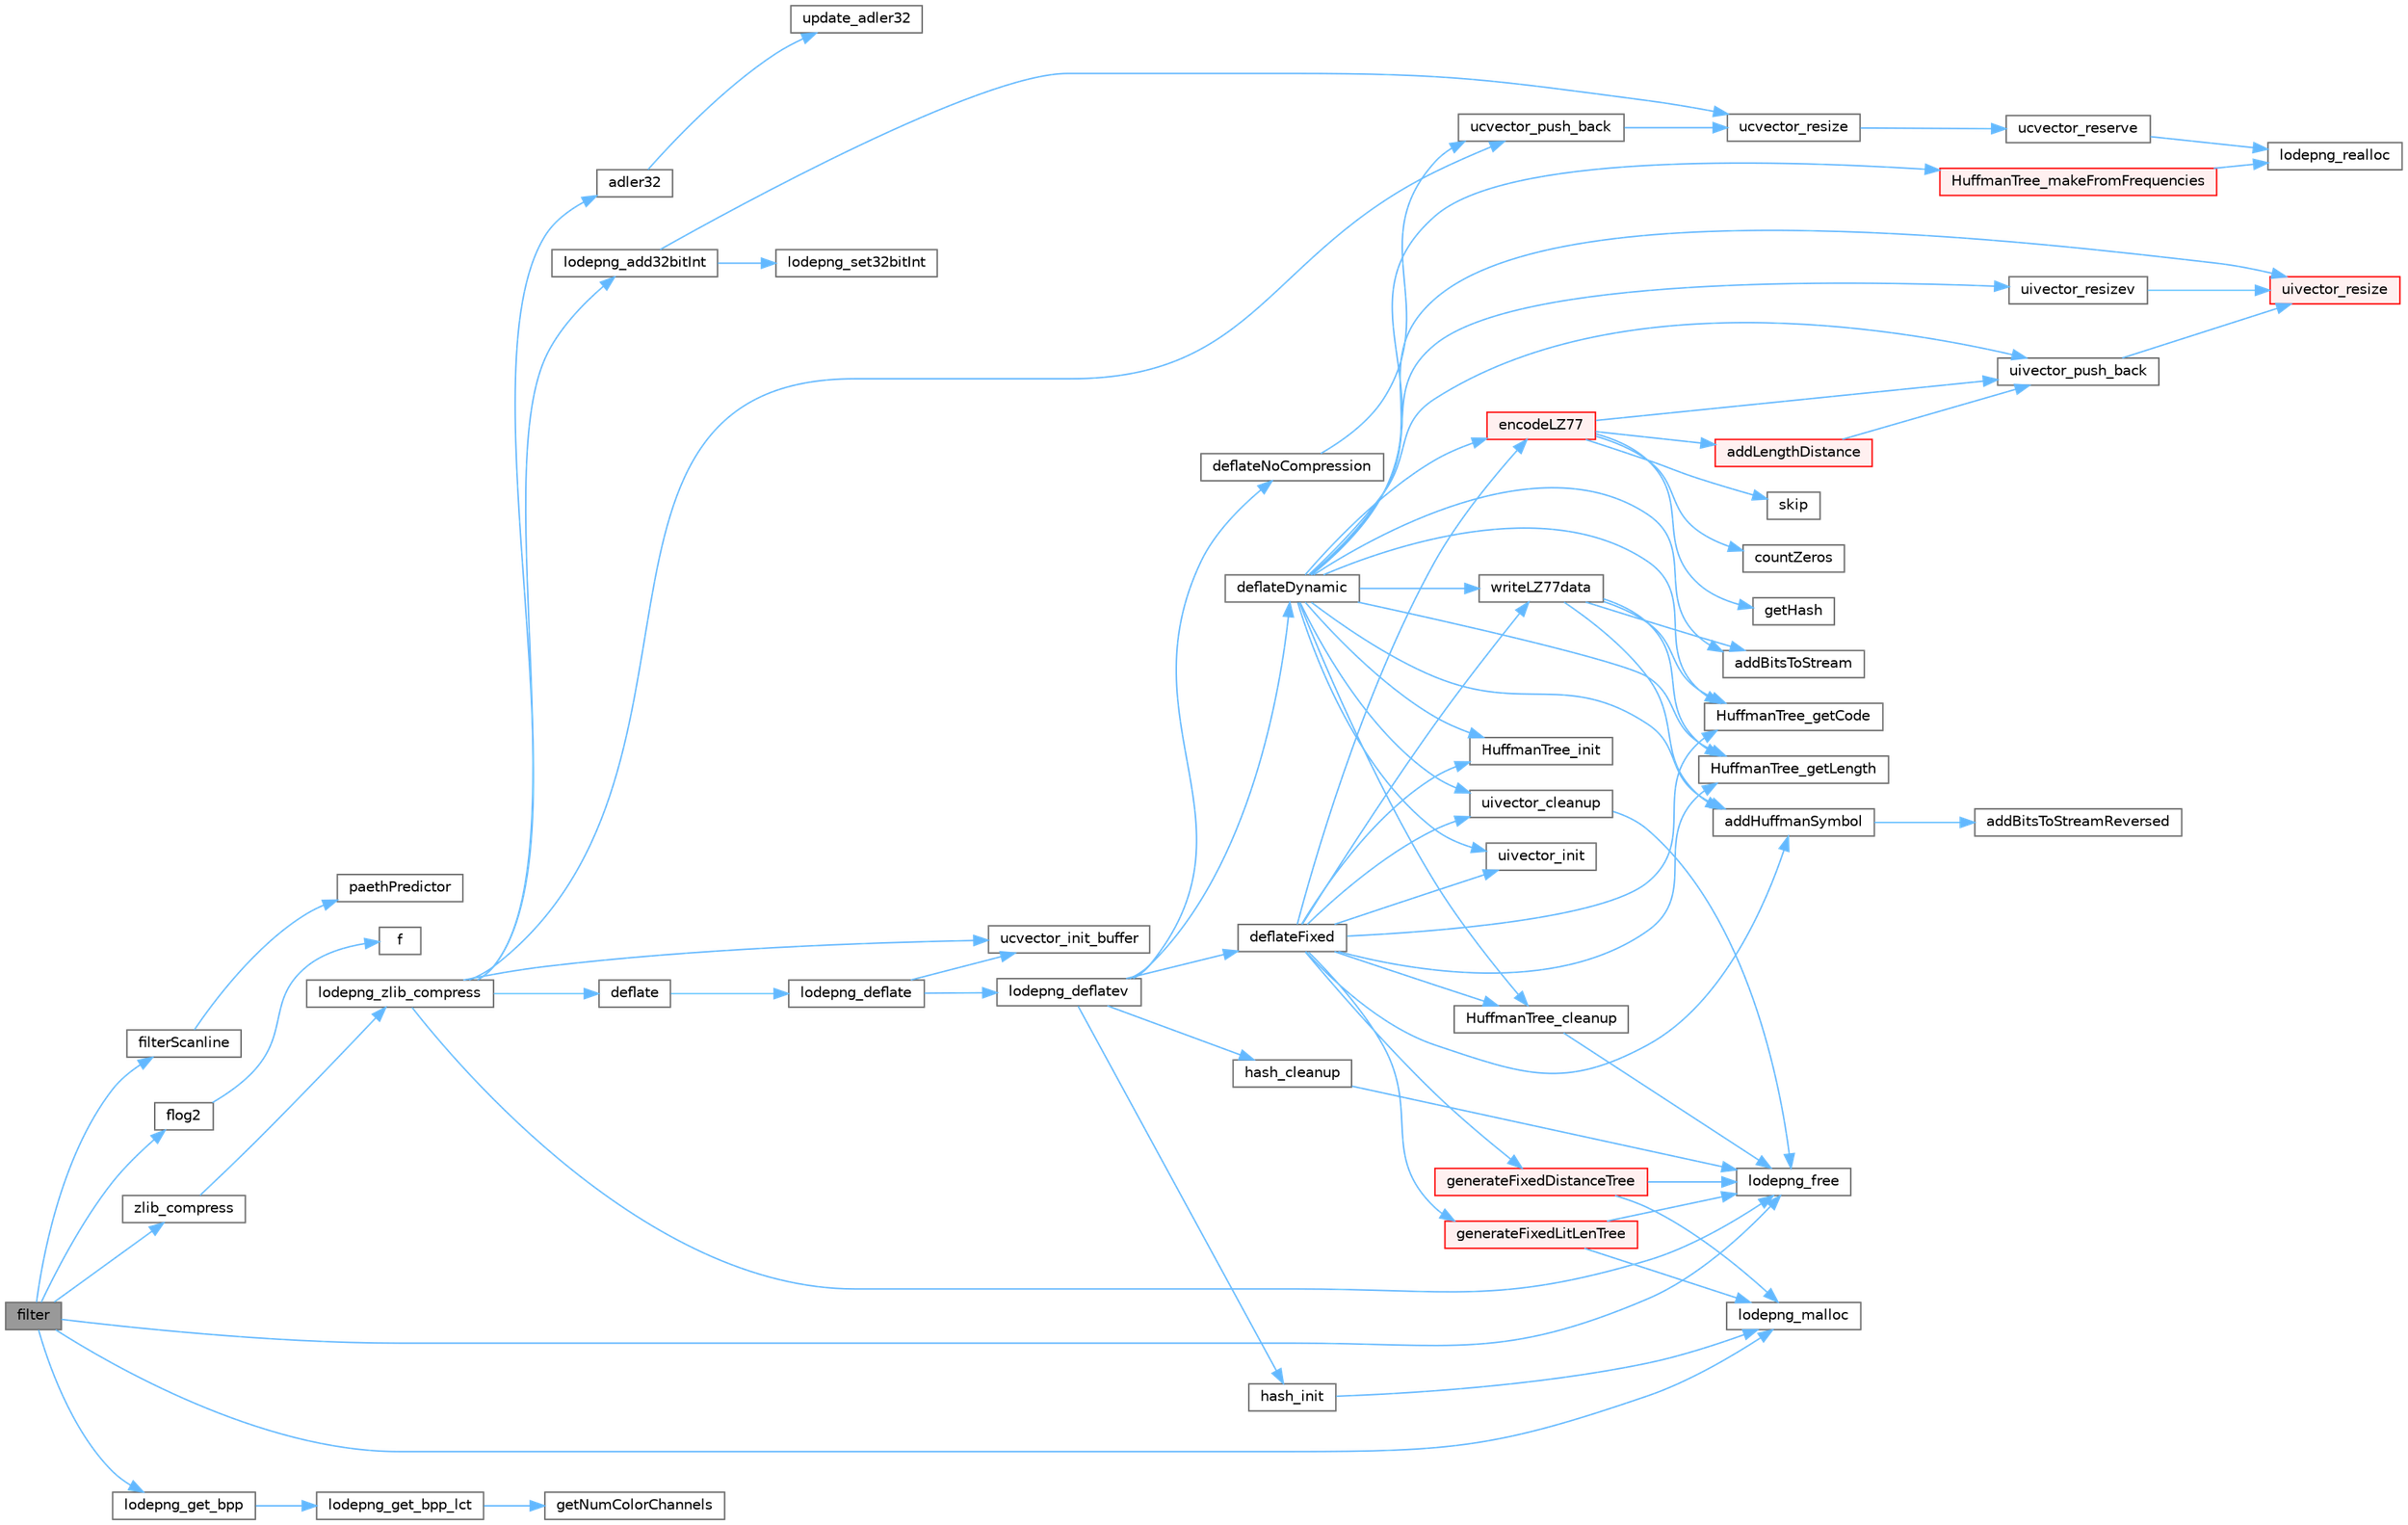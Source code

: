 digraph "filter"
{
 // LATEX_PDF_SIZE
  bgcolor="transparent";
  edge [fontname=Helvetica,fontsize=10,labelfontname=Helvetica,labelfontsize=10];
  node [fontname=Helvetica,fontsize=10,shape=box,height=0.2,width=0.4];
  rankdir="LR";
  Node1 [id="Node000001",label="filter",height=0.2,width=0.4,color="gray40", fillcolor="grey60", style="filled", fontcolor="black",tooltip=" "];
  Node1 -> Node2 [id="edge1_Node000001_Node000002",color="steelblue1",style="solid",tooltip=" "];
  Node2 [id="Node000002",label="filterScanline",height=0.2,width=0.4,color="grey40", fillcolor="white", style="filled",URL="$lodepng_8cpp.html#a8ca5670df4a17d12d10c63d21330c947",tooltip=" "];
  Node2 -> Node3 [id="edge2_Node000002_Node000003",color="steelblue1",style="solid",tooltip=" "];
  Node3 [id="Node000003",label="paethPredictor",height=0.2,width=0.4,color="grey40", fillcolor="white", style="filled",URL="$lodepng_8cpp.html#ae45bdc7316a77f4271d818559b251027",tooltip=" "];
  Node1 -> Node4 [id="edge3_Node000001_Node000004",color="steelblue1",style="solid",tooltip=" "];
  Node4 [id="Node000004",label="flog2",height=0.2,width=0.4,color="grey40", fillcolor="white", style="filled",URL="$lodepng_8cpp.html#a4dae42cc335ba27101cb7bfadbe8737b",tooltip=" "];
  Node4 -> Node5 [id="edge4_Node000004_Node000005",color="steelblue1",style="solid",tooltip=" "];
  Node5 [id="Node000005",label="f",height=0.2,width=0.4,color="grey40", fillcolor="white", style="filled",URL="$cxx11__tensor__map_8cpp.html#a7f507fea02198f6cb81c86640c7b1a4e",tooltip=" "];
  Node1 -> Node6 [id="edge5_Node000001_Node000006",color="steelblue1",style="solid",tooltip=" "];
  Node6 [id="Node000006",label="lodepng_free",height=0.2,width=0.4,color="grey40", fillcolor="white", style="filled",URL="$lodepng_8cpp.html#a5cabd4078527ba33b78791fac7e8b15c",tooltip=" "];
  Node1 -> Node7 [id="edge6_Node000001_Node000007",color="steelblue1",style="solid",tooltip=" "];
  Node7 [id="Node000007",label="lodepng_get_bpp",height=0.2,width=0.4,color="grey40", fillcolor="white", style="filled",URL="$lodepng_8cpp.html#a83344b5c8c5839ca42858dd3578220ef",tooltip=" "];
  Node7 -> Node8 [id="edge7_Node000007_Node000008",color="steelblue1",style="solid",tooltip=" "];
  Node8 [id="Node000008",label="lodepng_get_bpp_lct",height=0.2,width=0.4,color="grey40", fillcolor="white", style="filled",URL="$lodepng_8cpp.html#a581d8244dd5d40176291672a3d323b0f",tooltip=" "];
  Node8 -> Node9 [id="edge8_Node000008_Node000009",color="steelblue1",style="solid",tooltip=" "];
  Node9 [id="Node000009",label="getNumColorChannels",height=0.2,width=0.4,color="grey40", fillcolor="white", style="filled",URL="$lodepng_8cpp.html#ab9f52674eca30cc5cbedc379d43f7358",tooltip=" "];
  Node1 -> Node10 [id="edge9_Node000001_Node000010",color="steelblue1",style="solid",tooltip=" "];
  Node10 [id="Node000010",label="lodepng_malloc",height=0.2,width=0.4,color="grey40", fillcolor="white", style="filled",URL="$lodepng_8cpp.html#a15c8edd4f42cb9696d8f837113af9d30",tooltip=" "];
  Node1 -> Node11 [id="edge10_Node000001_Node000011",color="steelblue1",style="solid",tooltip=" "];
  Node11 [id="Node000011",label="zlib_compress",height=0.2,width=0.4,color="grey40", fillcolor="white", style="filled",URL="$lodepng_8cpp.html#a16b8b673224a932324a48890800a85b0",tooltip=" "];
  Node11 -> Node12 [id="edge11_Node000011_Node000012",color="steelblue1",style="solid",tooltip=" "];
  Node12 [id="Node000012",label="lodepng_zlib_compress",height=0.2,width=0.4,color="grey40", fillcolor="white", style="filled",URL="$lodepng_8cpp.html#a72d4240c44c9ba1814dae814c7d80eb1",tooltip=" "];
  Node12 -> Node13 [id="edge12_Node000012_Node000013",color="steelblue1",style="solid",tooltip=" "];
  Node13 [id="Node000013",label="adler32",height=0.2,width=0.4,color="grey40", fillcolor="white", style="filled",URL="$lodepng_8cpp.html#aaff8570a8cd87fb288946c4465077c8d",tooltip=" "];
  Node13 -> Node14 [id="edge13_Node000013_Node000014",color="steelblue1",style="solid",tooltip=" "];
  Node14 [id="Node000014",label="update_adler32",height=0.2,width=0.4,color="grey40", fillcolor="white", style="filled",URL="$lodepng_8cpp.html#a6b8e3bf04ec5a378eabb8851728421dd",tooltip=" "];
  Node12 -> Node15 [id="edge14_Node000012_Node000015",color="steelblue1",style="solid",tooltip=" "];
  Node15 [id="Node000015",label="deflate",height=0.2,width=0.4,color="grey40", fillcolor="white", style="filled",URL="$lodepng_8cpp.html#a1d17e3031a5892a1e34c43b1b3cdae36",tooltip=" "];
  Node15 -> Node16 [id="edge15_Node000015_Node000016",color="steelblue1",style="solid",tooltip=" "];
  Node16 [id="Node000016",label="lodepng_deflate",height=0.2,width=0.4,color="grey40", fillcolor="white", style="filled",URL="$lodepng_8cpp.html#a6f5f070e236aaf9b1809e34b467f3225",tooltip=" "];
  Node16 -> Node17 [id="edge16_Node000016_Node000017",color="steelblue1",style="solid",tooltip=" "];
  Node17 [id="Node000017",label="lodepng_deflatev",height=0.2,width=0.4,color="grey40", fillcolor="white", style="filled",URL="$lodepng_8cpp.html#a39ac60ba8b9972ab13c74559681c6346",tooltip=" "];
  Node17 -> Node18 [id="edge17_Node000017_Node000018",color="steelblue1",style="solid",tooltip=" "];
  Node18 [id="Node000018",label="deflateDynamic",height=0.2,width=0.4,color="grey40", fillcolor="white", style="filled",URL="$lodepng_8cpp.html#ae121df49cb1cf4d071177875f21a364a",tooltip=" "];
  Node18 -> Node19 [id="edge18_Node000018_Node000019",color="steelblue1",style="solid",tooltip=" "];
  Node19 [id="Node000019",label="addBitsToStream",height=0.2,width=0.4,color="grey40", fillcolor="white", style="filled",URL="$lodepng_8cpp.html#aaee6011b88c8b394ccd9e868b01cafa6",tooltip=" "];
  Node18 -> Node20 [id="edge19_Node000018_Node000020",color="steelblue1",style="solid",tooltip=" "];
  Node20 [id="Node000020",label="addHuffmanSymbol",height=0.2,width=0.4,color="grey40", fillcolor="white", style="filled",URL="$lodepng_8cpp.html#a8220b4fba74162202ac5294bde504252",tooltip=" "];
  Node20 -> Node21 [id="edge20_Node000020_Node000021",color="steelblue1",style="solid",tooltip=" "];
  Node21 [id="Node000021",label="addBitsToStreamReversed",height=0.2,width=0.4,color="grey40", fillcolor="white", style="filled",URL="$lodepng_8cpp.html#aef353b91f13641f94a9028ac84fb330c",tooltip=" "];
  Node18 -> Node22 [id="edge21_Node000018_Node000022",color="steelblue1",style="solid",tooltip=" "];
  Node22 [id="Node000022",label="encodeLZ77",height=0.2,width=0.4,color="red", fillcolor="#FFF0F0", style="filled",URL="$lodepng_8cpp.html#a43999e66c6578e9ac1275d7ece61d568",tooltip=" "];
  Node22 -> Node23 [id="edge22_Node000022_Node000023",color="steelblue1",style="solid",tooltip=" "];
  Node23 [id="Node000023",label="addLengthDistance",height=0.2,width=0.4,color="red", fillcolor="#FFF0F0", style="filled",URL="$lodepng_8cpp.html#aad409090a7949e79b1db4c3a34431712",tooltip=" "];
  Node23 -> Node25 [id="edge23_Node000023_Node000025",color="steelblue1",style="solid",tooltip=" "];
  Node25 [id="Node000025",label="uivector_push_back",height=0.2,width=0.4,color="grey40", fillcolor="white", style="filled",URL="$lodepng_8cpp.html#a5cfb7c89e9f18896101fddb10786cbc2",tooltip=" "];
  Node25 -> Node26 [id="edge24_Node000025_Node000026",color="steelblue1",style="solid",tooltip=" "];
  Node26 [id="Node000026",label="uivector_resize",height=0.2,width=0.4,color="red", fillcolor="#FFF0F0", style="filled",URL="$lodepng_8cpp.html#a348bbe51fbdd2881e2caabe468611a26",tooltip=" "];
  Node22 -> Node29 [id="edge25_Node000022_Node000029",color="steelblue1",style="solid",tooltip=" "];
  Node29 [id="Node000029",label="countZeros",height=0.2,width=0.4,color="grey40", fillcolor="white", style="filled",URL="$lodepng_8cpp.html#a92ccc314f19e1d89170fadb55b760464",tooltip=" "];
  Node22 -> Node30 [id="edge26_Node000022_Node000030",color="steelblue1",style="solid",tooltip=" "];
  Node30 [id="Node000030",label="getHash",height=0.2,width=0.4,color="grey40", fillcolor="white", style="filled",URL="$lodepng_8cpp.html#a7a0f9762d3257497e827f8afde3d05fe",tooltip=" "];
  Node22 -> Node31 [id="edge27_Node000022_Node000031",color="steelblue1",style="solid",tooltip=" "];
  Node31 [id="Node000031",label="skip",height=0.2,width=0.4,color="grey40", fillcolor="white", style="filled",URL="$_json_8c.html#af38ca32489aef093745b4eb4673c64f3",tooltip=" "];
  Node22 -> Node25 [id="edge28_Node000022_Node000025",color="steelblue1",style="solid",tooltip=" "];
  Node18 -> Node33 [id="edge29_Node000018_Node000033",color="steelblue1",style="solid",tooltip=" "];
  Node33 [id="Node000033",label="HuffmanTree_cleanup",height=0.2,width=0.4,color="grey40", fillcolor="white", style="filled",URL="$lodepng_8cpp.html#a3228e11a4562c70c9fb78931eb6eb44a",tooltip=" "];
  Node33 -> Node6 [id="edge30_Node000033_Node000006",color="steelblue1",style="solid",tooltip=" "];
  Node18 -> Node34 [id="edge31_Node000018_Node000034",color="steelblue1",style="solid",tooltip=" "];
  Node34 [id="Node000034",label="HuffmanTree_getCode",height=0.2,width=0.4,color="grey40", fillcolor="white", style="filled",URL="$lodepng_8cpp.html#a4a219535105aecc94ba9d4bccfbb66b8",tooltip=" "];
  Node18 -> Node35 [id="edge32_Node000018_Node000035",color="steelblue1",style="solid",tooltip=" "];
  Node35 [id="Node000035",label="HuffmanTree_getLength",height=0.2,width=0.4,color="grey40", fillcolor="white", style="filled",URL="$lodepng_8cpp.html#a0b12e062127bf0b511165c7a14ca9a87",tooltip=" "];
  Node18 -> Node36 [id="edge33_Node000018_Node000036",color="steelblue1",style="solid",tooltip=" "];
  Node36 [id="Node000036",label="HuffmanTree_init",height=0.2,width=0.4,color="grey40", fillcolor="white", style="filled",URL="$lodepng_8cpp.html#a37cb427b175e04defdc48569b76a375c",tooltip=" "];
  Node18 -> Node37 [id="edge34_Node000018_Node000037",color="steelblue1",style="solid",tooltip=" "];
  Node37 [id="Node000037",label="HuffmanTree_makeFromFrequencies",height=0.2,width=0.4,color="red", fillcolor="#FFF0F0", style="filled",URL="$lodepng_8cpp.html#a24e41d5a8d40a77fa34914e2bc030446",tooltip=" "];
  Node37 -> Node28 [id="edge35_Node000037_Node000028",color="steelblue1",style="solid",tooltip=" "];
  Node28 [id="Node000028",label="lodepng_realloc",height=0.2,width=0.4,color="grey40", fillcolor="white", style="filled",URL="$lodepng_8cpp.html#ad7375c56c635fedd36932cf21b703162",tooltip=" "];
  Node18 -> Node40 [id="edge36_Node000018_Node000040",color="steelblue1",style="solid",tooltip=" "];
  Node40 [id="Node000040",label="uivector_cleanup",height=0.2,width=0.4,color="grey40", fillcolor="white", style="filled",URL="$lodepng_8cpp.html#a58616079535e14a89a469632d078d336",tooltip=" "];
  Node40 -> Node6 [id="edge37_Node000040_Node000006",color="steelblue1",style="solid",tooltip=" "];
  Node18 -> Node41 [id="edge38_Node000018_Node000041",color="steelblue1",style="solid",tooltip=" "];
  Node41 [id="Node000041",label="uivector_init",height=0.2,width=0.4,color="grey40", fillcolor="white", style="filled",URL="$lodepng_8cpp.html#aa03164e774d0dea9886ccdbb3f591f49",tooltip=" "];
  Node18 -> Node25 [id="edge39_Node000018_Node000025",color="steelblue1",style="solid",tooltip=" "];
  Node18 -> Node26 [id="edge40_Node000018_Node000026",color="steelblue1",style="solid",tooltip=" "];
  Node18 -> Node42 [id="edge41_Node000018_Node000042",color="steelblue1",style="solid",tooltip=" "];
  Node42 [id="Node000042",label="uivector_resizev",height=0.2,width=0.4,color="grey40", fillcolor="white", style="filled",URL="$lodepng_8cpp.html#a2ceb381bbb52c2fc72946047b58ea11d",tooltip=" "];
  Node42 -> Node26 [id="edge42_Node000042_Node000026",color="steelblue1",style="solid",tooltip=" "];
  Node18 -> Node47 [id="edge43_Node000018_Node000047",color="steelblue1",style="solid",tooltip=" "];
  Node47 [id="Node000047",label="writeLZ77data",height=0.2,width=0.4,color="grey40", fillcolor="white", style="filled",URL="$lodepng_8cpp.html#a6bcad159011eeb745922886cb9b72db4",tooltip=" "];
  Node47 -> Node19 [id="edge44_Node000047_Node000019",color="steelblue1",style="solid",tooltip=" "];
  Node47 -> Node20 [id="edge45_Node000047_Node000020",color="steelblue1",style="solid",tooltip=" "];
  Node47 -> Node34 [id="edge46_Node000047_Node000034",color="steelblue1",style="solid",tooltip=" "];
  Node47 -> Node35 [id="edge47_Node000047_Node000035",color="steelblue1",style="solid",tooltip=" "];
  Node17 -> Node48 [id="edge48_Node000017_Node000048",color="steelblue1",style="solid",tooltip=" "];
  Node48 [id="Node000048",label="deflateFixed",height=0.2,width=0.4,color="grey40", fillcolor="white", style="filled",URL="$lodepng_8cpp.html#ae74e5eb341f431e2e8cf099e0691d803",tooltip=" "];
  Node48 -> Node20 [id="edge49_Node000048_Node000020",color="steelblue1",style="solid",tooltip=" "];
  Node48 -> Node22 [id="edge50_Node000048_Node000022",color="steelblue1",style="solid",tooltip=" "];
  Node48 -> Node49 [id="edge51_Node000048_Node000049",color="steelblue1",style="solid",tooltip=" "];
  Node49 [id="Node000049",label="generateFixedDistanceTree",height=0.2,width=0.4,color="red", fillcolor="#FFF0F0", style="filled",URL="$lodepng_8cpp.html#afff6d2d37364f0329eba8b54c380b1ff",tooltip=" "];
  Node49 -> Node6 [id="edge52_Node000049_Node000006",color="steelblue1",style="solid",tooltip=" "];
  Node49 -> Node10 [id="edge53_Node000049_Node000010",color="steelblue1",style="solid",tooltip=" "];
  Node48 -> Node51 [id="edge54_Node000048_Node000051",color="steelblue1",style="solid",tooltip=" "];
  Node51 [id="Node000051",label="generateFixedLitLenTree",height=0.2,width=0.4,color="red", fillcolor="#FFF0F0", style="filled",URL="$lodepng_8cpp.html#ae061b285397842660d714272df841c39",tooltip=" "];
  Node51 -> Node6 [id="edge55_Node000051_Node000006",color="steelblue1",style="solid",tooltip=" "];
  Node51 -> Node10 [id="edge56_Node000051_Node000010",color="steelblue1",style="solid",tooltip=" "];
  Node48 -> Node33 [id="edge57_Node000048_Node000033",color="steelblue1",style="solid",tooltip=" "];
  Node48 -> Node34 [id="edge58_Node000048_Node000034",color="steelblue1",style="solid",tooltip=" "];
  Node48 -> Node35 [id="edge59_Node000048_Node000035",color="steelblue1",style="solid",tooltip=" "];
  Node48 -> Node36 [id="edge60_Node000048_Node000036",color="steelblue1",style="solid",tooltip=" "];
  Node48 -> Node40 [id="edge61_Node000048_Node000040",color="steelblue1",style="solid",tooltip=" "];
  Node48 -> Node41 [id="edge62_Node000048_Node000041",color="steelblue1",style="solid",tooltip=" "];
  Node48 -> Node47 [id="edge63_Node000048_Node000047",color="steelblue1",style="solid",tooltip=" "];
  Node17 -> Node52 [id="edge64_Node000017_Node000052",color="steelblue1",style="solid",tooltip=" "];
  Node52 [id="Node000052",label="deflateNoCompression",height=0.2,width=0.4,color="grey40", fillcolor="white", style="filled",URL="$lodepng_8cpp.html#a758e000aa92967d5916db08e815e6b1f",tooltip=" "];
  Node52 -> Node53 [id="edge65_Node000052_Node000053",color="steelblue1",style="solid",tooltip=" "];
  Node53 [id="Node000053",label="ucvector_push_back",height=0.2,width=0.4,color="grey40", fillcolor="white", style="filled",URL="$lodepng_8cpp.html#a877b6a70493cb0b29f719ea48a26eadb",tooltip=" "];
  Node53 -> Node54 [id="edge66_Node000053_Node000054",color="steelblue1",style="solid",tooltip=" "];
  Node54 [id="Node000054",label="ucvector_resize",height=0.2,width=0.4,color="grey40", fillcolor="white", style="filled",URL="$lodepng_8cpp.html#ae4e2da90ae4abb858852f211eb28d622",tooltip=" "];
  Node54 -> Node55 [id="edge67_Node000054_Node000055",color="steelblue1",style="solid",tooltip=" "];
  Node55 [id="Node000055",label="ucvector_reserve",height=0.2,width=0.4,color="grey40", fillcolor="white", style="filled",URL="$lodepng_8cpp.html#ac03e508691c2826ee4065627465ccb4a",tooltip=" "];
  Node55 -> Node28 [id="edge68_Node000055_Node000028",color="steelblue1",style="solid",tooltip=" "];
  Node17 -> Node56 [id="edge69_Node000017_Node000056",color="steelblue1",style="solid",tooltip=" "];
  Node56 [id="Node000056",label="hash_cleanup",height=0.2,width=0.4,color="grey40", fillcolor="white", style="filled",URL="$lodepng_8cpp.html#a42a60458dc0338a8995e04eb17085291",tooltip=" "];
  Node56 -> Node6 [id="edge70_Node000056_Node000006",color="steelblue1",style="solid",tooltip=" "];
  Node17 -> Node57 [id="edge71_Node000017_Node000057",color="steelblue1",style="solid",tooltip=" "];
  Node57 [id="Node000057",label="hash_init",height=0.2,width=0.4,color="grey40", fillcolor="white", style="filled",URL="$lodepng_8cpp.html#af0c3ddc6fb0114714f7e87a485f0403a",tooltip=" "];
  Node57 -> Node10 [id="edge72_Node000057_Node000010",color="steelblue1",style="solid",tooltip=" "];
  Node16 -> Node58 [id="edge73_Node000016_Node000058",color="steelblue1",style="solid",tooltip=" "];
  Node58 [id="Node000058",label="ucvector_init_buffer",height=0.2,width=0.4,color="grey40", fillcolor="white", style="filled",URL="$lodepng_8cpp.html#a965dbd8125f0471f3e0d8206b4c91f22",tooltip=" "];
  Node12 -> Node59 [id="edge74_Node000012_Node000059",color="steelblue1",style="solid",tooltip=" "];
  Node59 [id="Node000059",label="lodepng_add32bitInt",height=0.2,width=0.4,color="grey40", fillcolor="white", style="filled",URL="$lodepng_8cpp.html#a4fc3164cfaabc5861f53a7cfb756b680",tooltip=" "];
  Node59 -> Node60 [id="edge75_Node000059_Node000060",color="steelblue1",style="solid",tooltip=" "];
  Node60 [id="Node000060",label="lodepng_set32bitInt",height=0.2,width=0.4,color="grey40", fillcolor="white", style="filled",URL="$lodepng_8cpp.html#a47e47531b3e88528764994ee5b1ec0f9",tooltip=" "];
  Node59 -> Node54 [id="edge76_Node000059_Node000054",color="steelblue1",style="solid",tooltip=" "];
  Node12 -> Node6 [id="edge77_Node000012_Node000006",color="steelblue1",style="solid",tooltip=" "];
  Node12 -> Node58 [id="edge78_Node000012_Node000058",color="steelblue1",style="solid",tooltip=" "];
  Node12 -> Node53 [id="edge79_Node000012_Node000053",color="steelblue1",style="solid",tooltip=" "];
}
